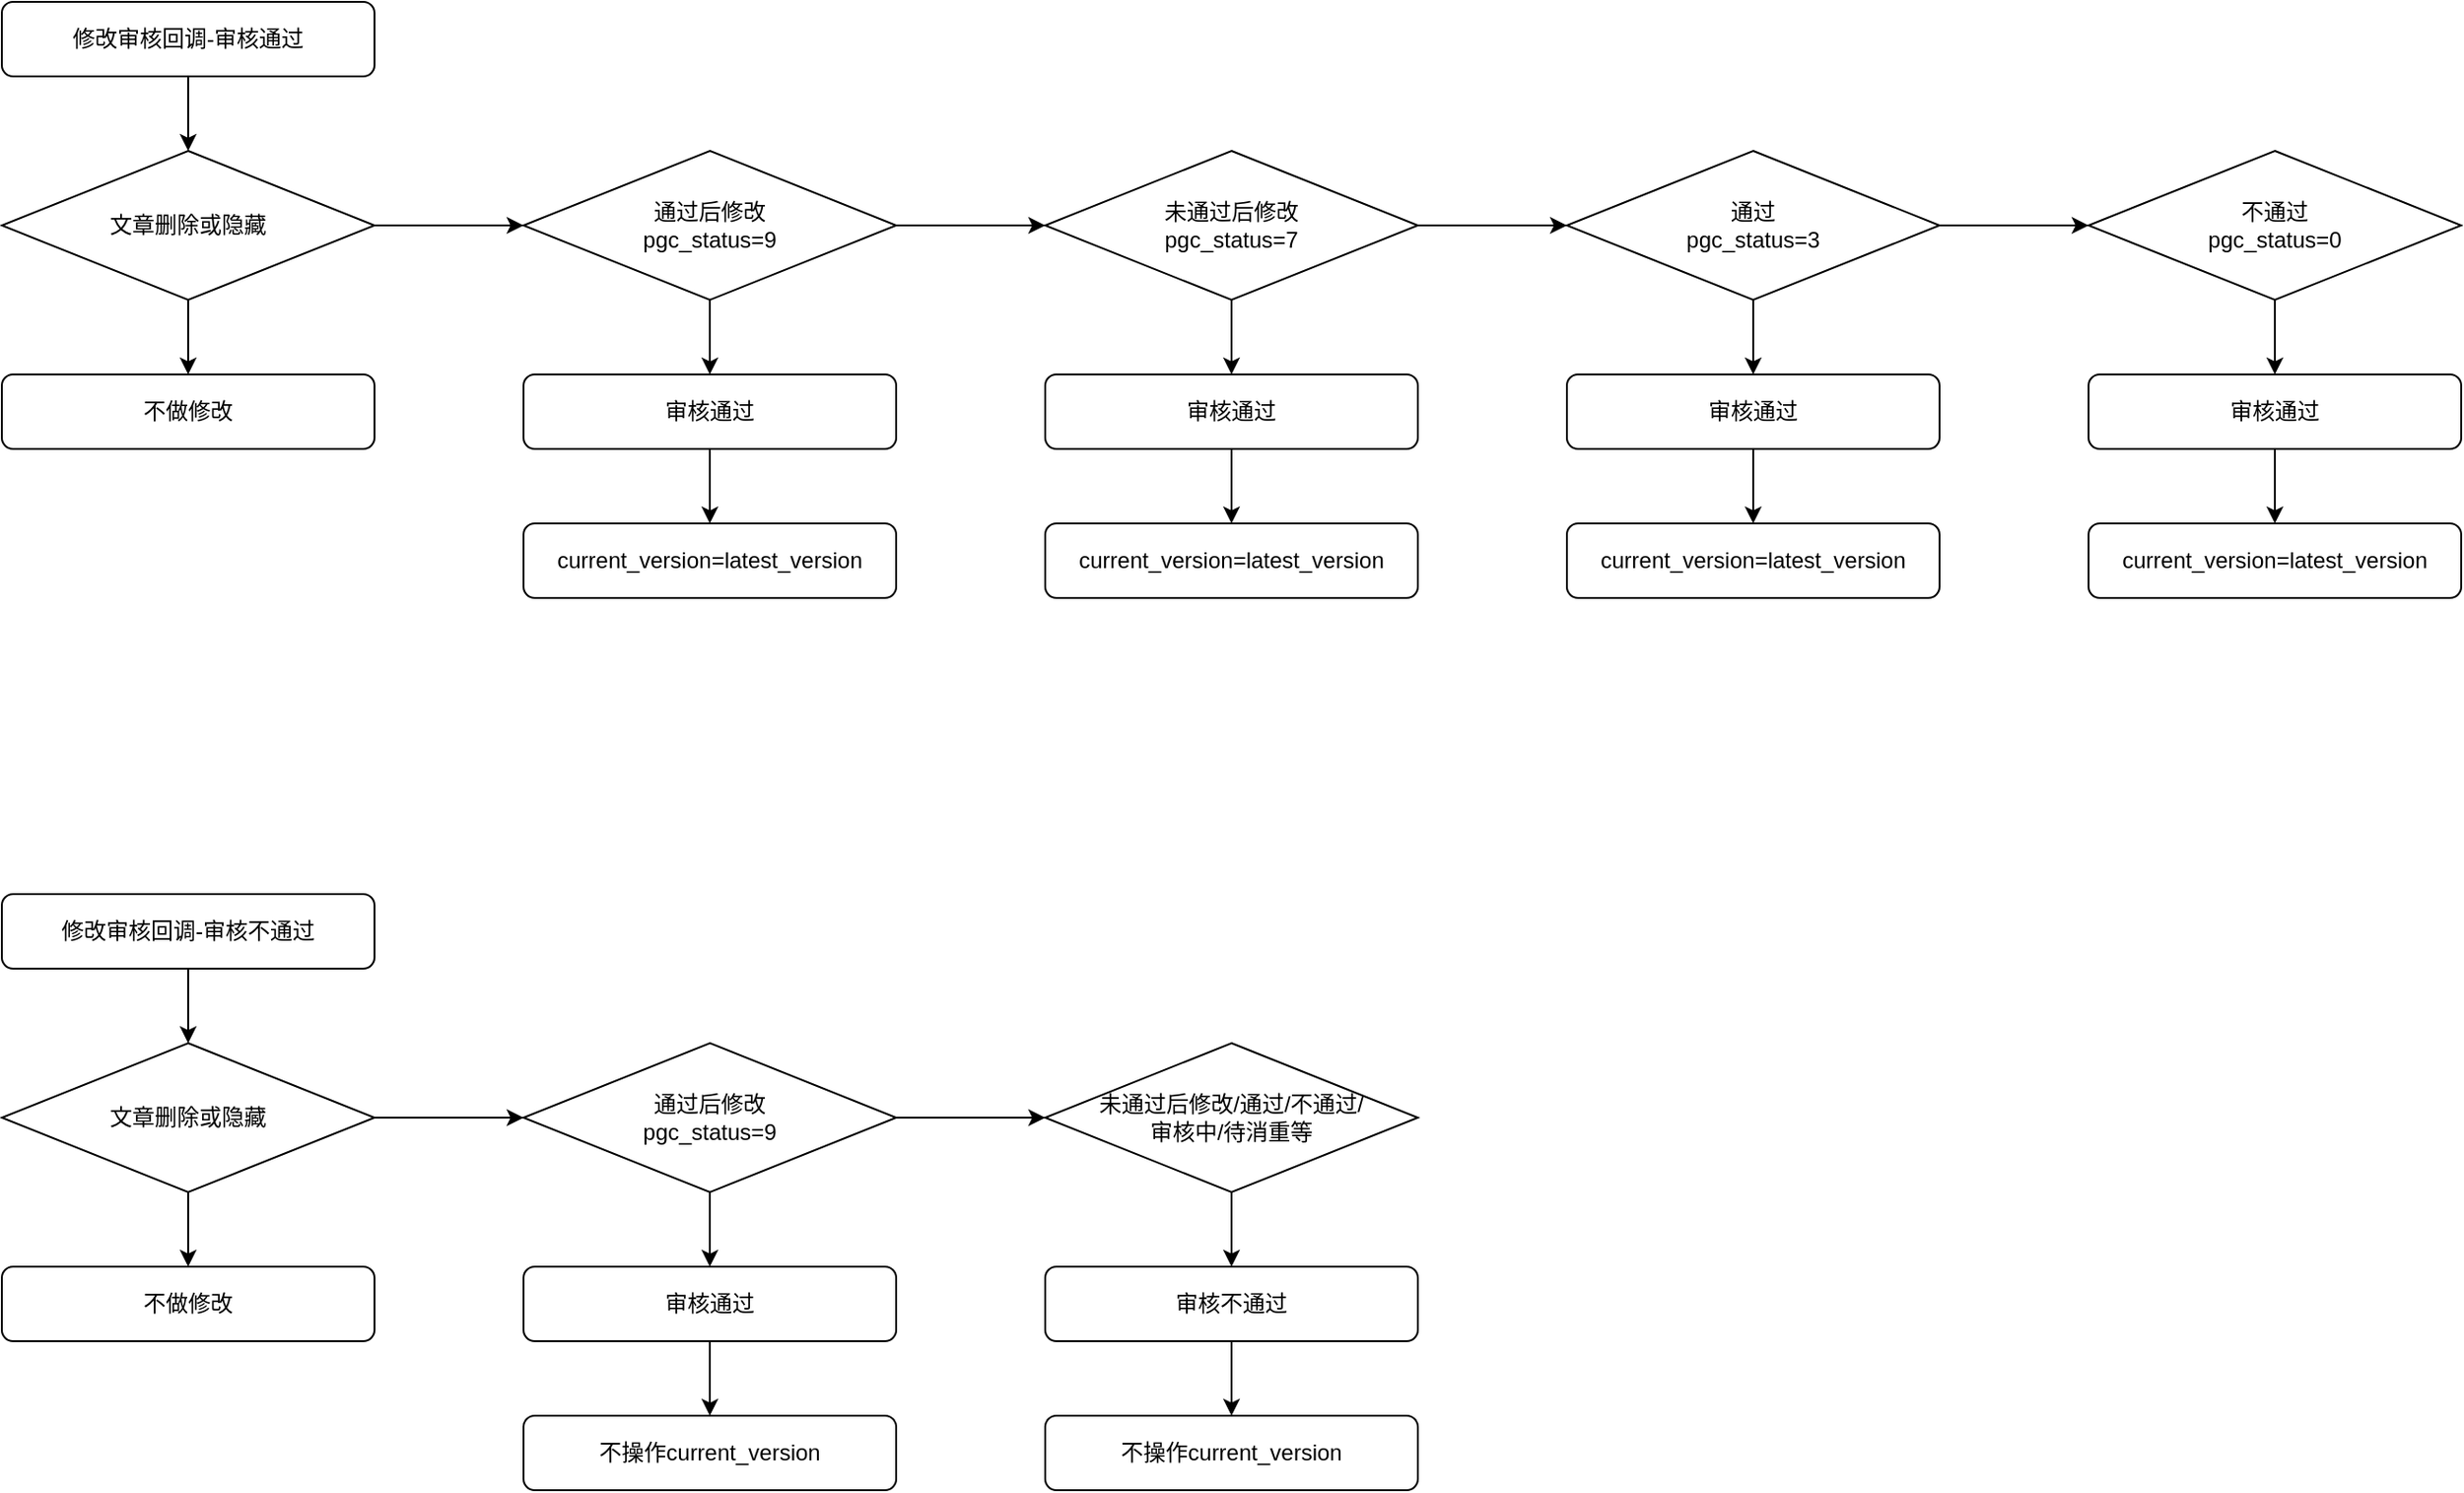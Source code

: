 <mxfile version="12.1.0" type="github" pages="1"><diagram id="XMKfT1-vpSAJ05mUHqn8" name="Page-1"><mxGraphModel dx="1426" dy="793" grid="0" gridSize="10" guides="1" tooltips="1" connect="1" arrows="1" fold="1" page="1" pageScale="1" pageWidth="3300" pageHeight="2339" math="0" shadow="0"><root><mxCell id="0"/><mxCell id="1" parent="0"/><mxCell id="g-xaUP73s8q4Mh_ClV-9-68" style="edgeStyle=orthogonalEdgeStyle;rounded=0;orthogonalLoop=1;jettySize=auto;html=1;entryX=0.5;entryY=0;entryDx=0;entryDy=0;" edge="1" parent="1" source="g-xaUP73s8q4Mh_ClV-9-3" target="g-xaUP73s8q4Mh_ClV-9-66"><mxGeometry relative="1" as="geometry"/></mxCell><mxCell id="g-xaUP73s8q4Mh_ClV-9-3" value="&lt;span style=&quot;white-space: normal&quot;&gt;修改审核回调-审核通过&lt;/span&gt;" style="rounded=1;whiteSpace=wrap;html=1;" vertex="1" parent="1"><mxGeometry x="320" y="120" width="200" height="40" as="geometry"/></mxCell><mxCell id="g-xaUP73s8q4Mh_ClV-9-9" style="edgeStyle=orthogonalEdgeStyle;rounded=0;orthogonalLoop=1;jettySize=auto;html=1;entryX=0.5;entryY=0;entryDx=0;entryDy=0;" edge="1" parent="1" source="g-xaUP73s8q4Mh_ClV-9-6" target="g-xaUP73s8q4Mh_ClV-9-8"><mxGeometry relative="1" as="geometry"/></mxCell><mxCell id="g-xaUP73s8q4Mh_ClV-9-17" style="edgeStyle=orthogonalEdgeStyle;rounded=0;orthogonalLoop=1;jettySize=auto;html=1;entryX=0;entryY=0.5;entryDx=0;entryDy=0;" edge="1" parent="1" source="g-xaUP73s8q4Mh_ClV-9-6" target="g-xaUP73s8q4Mh_ClV-9-11"><mxGeometry relative="1" as="geometry"/></mxCell><mxCell id="g-xaUP73s8q4Mh_ClV-9-6" value="通过后修改&lt;br&gt;pgc_status=9" style="rhombus;whiteSpace=wrap;html=1;" vertex="1" parent="1"><mxGeometry x="600" y="200" width="200" height="80" as="geometry"/></mxCell><mxCell id="g-xaUP73s8q4Mh_ClV-9-14" style="edgeStyle=orthogonalEdgeStyle;rounded=0;orthogonalLoop=1;jettySize=auto;html=1;entryX=0.5;entryY=0;entryDx=0;entryDy=0;" edge="1" parent="1" source="g-xaUP73s8q4Mh_ClV-9-8" target="g-xaUP73s8q4Mh_ClV-9-10"><mxGeometry relative="1" as="geometry"/></mxCell><mxCell id="g-xaUP73s8q4Mh_ClV-9-8" value="审核通过" style="rounded=1;whiteSpace=wrap;html=1;" vertex="1" parent="1"><mxGeometry x="600" y="320" width="200" height="40" as="geometry"/></mxCell><mxCell id="g-xaUP73s8q4Mh_ClV-9-10" value="current_version=latest_version" style="rounded=1;whiteSpace=wrap;html=1;" vertex="1" parent="1"><mxGeometry x="600" y="400" width="200" height="40" as="geometry"/></mxCell><mxCell id="g-xaUP73s8q4Mh_ClV-9-15" style="edgeStyle=orthogonalEdgeStyle;rounded=0;orthogonalLoop=1;jettySize=auto;html=1;entryX=0.5;entryY=0;entryDx=0;entryDy=0;" edge="1" parent="1" source="g-xaUP73s8q4Mh_ClV-9-11" target="g-xaUP73s8q4Mh_ClV-9-12"><mxGeometry relative="1" as="geometry"/></mxCell><mxCell id="g-xaUP73s8q4Mh_ClV-9-24" style="edgeStyle=orthogonalEdgeStyle;rounded=0;orthogonalLoop=1;jettySize=auto;html=1;entryX=0;entryY=0.5;entryDx=0;entryDy=0;" edge="1" parent="1" source="g-xaUP73s8q4Mh_ClV-9-11" target="g-xaUP73s8q4Mh_ClV-9-18"><mxGeometry relative="1" as="geometry"/></mxCell><mxCell id="g-xaUP73s8q4Mh_ClV-9-11" value="未通过后修改&lt;br&gt;pgc_status=7" style="rhombus;whiteSpace=wrap;html=1;" vertex="1" parent="1"><mxGeometry x="880" y="200" width="200" height="80" as="geometry"/></mxCell><mxCell id="g-xaUP73s8q4Mh_ClV-9-16" style="edgeStyle=orthogonalEdgeStyle;rounded=0;orthogonalLoop=1;jettySize=auto;html=1;entryX=0.5;entryY=0;entryDx=0;entryDy=0;" edge="1" parent="1" source="g-xaUP73s8q4Mh_ClV-9-12" target="g-xaUP73s8q4Mh_ClV-9-13"><mxGeometry relative="1" as="geometry"/></mxCell><mxCell id="g-xaUP73s8q4Mh_ClV-9-12" value="审核通过" style="rounded=1;whiteSpace=wrap;html=1;" vertex="1" parent="1"><mxGeometry x="880" y="320" width="200" height="40" as="geometry"/></mxCell><mxCell id="g-xaUP73s8q4Mh_ClV-9-13" value="current_version=latest_version" style="rounded=1;whiteSpace=wrap;html=1;" vertex="1" parent="1"><mxGeometry x="880" y="400" width="200" height="40" as="geometry"/></mxCell><mxCell id="g-xaUP73s8q4Mh_ClV-9-21" style="edgeStyle=orthogonalEdgeStyle;rounded=0;orthogonalLoop=1;jettySize=auto;html=1;" edge="1" parent="1" source="g-xaUP73s8q4Mh_ClV-9-18" target="g-xaUP73s8q4Mh_ClV-9-19"><mxGeometry relative="1" as="geometry"/></mxCell><mxCell id="g-xaUP73s8q4Mh_ClV-9-26" style="edgeStyle=orthogonalEdgeStyle;rounded=0;orthogonalLoop=1;jettySize=auto;html=1;entryX=0;entryY=0.5;entryDx=0;entryDy=0;" edge="1" parent="1" source="g-xaUP73s8q4Mh_ClV-9-18" target="g-xaUP73s8q4Mh_ClV-9-25"><mxGeometry relative="1" as="geometry"/></mxCell><mxCell id="g-xaUP73s8q4Mh_ClV-9-18" value="通过&lt;br&gt;pgc_status=3" style="rhombus;whiteSpace=wrap;html=1;" vertex="1" parent="1"><mxGeometry x="1160" y="200" width="200" height="80" as="geometry"/></mxCell><mxCell id="g-xaUP73s8q4Mh_ClV-9-22" style="edgeStyle=orthogonalEdgeStyle;rounded=0;orthogonalLoop=1;jettySize=auto;html=1;entryX=0.5;entryY=0;entryDx=0;entryDy=0;" edge="1" parent="1" source="g-xaUP73s8q4Mh_ClV-9-19" target="g-xaUP73s8q4Mh_ClV-9-20"><mxGeometry relative="1" as="geometry"/></mxCell><mxCell id="g-xaUP73s8q4Mh_ClV-9-19" value="审核通过" style="rounded=1;whiteSpace=wrap;html=1;" vertex="1" parent="1"><mxGeometry x="1160" y="320" width="200" height="40" as="geometry"/></mxCell><mxCell id="g-xaUP73s8q4Mh_ClV-9-20" value="current_version=latest_version" style="rounded=1;whiteSpace=wrap;html=1;" vertex="1" parent="1"><mxGeometry x="1160" y="400" width="200" height="40" as="geometry"/></mxCell><mxCell id="g-xaUP73s8q4Mh_ClV-9-28" style="edgeStyle=orthogonalEdgeStyle;rounded=0;orthogonalLoop=1;jettySize=auto;html=1;" edge="1" parent="1" source="g-xaUP73s8q4Mh_ClV-9-25" target="g-xaUP73s8q4Mh_ClV-9-27"><mxGeometry relative="1" as="geometry"/></mxCell><mxCell id="g-xaUP73s8q4Mh_ClV-9-25" value="不通过&lt;br&gt;pgc_status=0" style="rhombus;whiteSpace=wrap;html=1;" vertex="1" parent="1"><mxGeometry x="1440" y="200" width="200" height="80" as="geometry"/></mxCell><mxCell id="g-xaUP73s8q4Mh_ClV-9-30" style="edgeStyle=orthogonalEdgeStyle;rounded=0;orthogonalLoop=1;jettySize=auto;html=1;entryX=0.5;entryY=0;entryDx=0;entryDy=0;" edge="1" parent="1" source="g-xaUP73s8q4Mh_ClV-9-27" target="g-xaUP73s8q4Mh_ClV-9-29"><mxGeometry relative="1" as="geometry"/></mxCell><mxCell id="g-xaUP73s8q4Mh_ClV-9-27" value="审核通过" style="rounded=1;whiteSpace=wrap;html=1;" vertex="1" parent="1"><mxGeometry x="1440" y="320" width="200" height="40" as="geometry"/></mxCell><mxCell id="g-xaUP73s8q4Mh_ClV-9-29" value="current_version=latest_version" style="rounded=1;whiteSpace=wrap;html=1;" vertex="1" parent="1"><mxGeometry x="1440" y="400" width="200" height="40" as="geometry"/></mxCell><mxCell id="g-xaUP73s8q4Mh_ClV-9-31" style="edgeStyle=orthogonalEdgeStyle;rounded=0;orthogonalLoop=1;jettySize=auto;html=1;entryX=0.5;entryY=0;entryDx=0;entryDy=0;" edge="1" parent="1" source="g-xaUP73s8q4Mh_ClV-9-32" target="g-xaUP73s8q4Mh_ClV-9-35"><mxGeometry relative="1" as="geometry"/></mxCell><mxCell id="g-xaUP73s8q4Mh_ClV-9-32" value="&lt;span style=&quot;white-space: normal&quot;&gt;修改审核回调-审核不通过&lt;/span&gt;" style="rounded=1;whiteSpace=wrap;html=1;" vertex="1" parent="1"><mxGeometry x="320" y="599" width="200" height="40" as="geometry"/></mxCell><mxCell id="g-xaUP73s8q4Mh_ClV-9-33" style="edgeStyle=orthogonalEdgeStyle;rounded=0;orthogonalLoop=1;jettySize=auto;html=1;entryX=0.5;entryY=0;entryDx=0;entryDy=0;" edge="1" parent="1" source="g-xaUP73s8q4Mh_ClV-9-35" target="g-xaUP73s8q4Mh_ClV-9-37"><mxGeometry relative="1" as="geometry"/></mxCell><mxCell id="g-xaUP73s8q4Mh_ClV-9-62" style="edgeStyle=orthogonalEdgeStyle;rounded=0;orthogonalLoop=1;jettySize=auto;html=1;entryX=0;entryY=0.5;entryDx=0;entryDy=0;" edge="1" parent="1" source="g-xaUP73s8q4Mh_ClV-9-35" target="g-xaUP73s8q4Mh_ClV-9-57"><mxGeometry relative="1" as="geometry"/></mxCell><mxCell id="g-xaUP73s8q4Mh_ClV-9-35" value="文章删除或隐藏" style="rhombus;whiteSpace=wrap;html=1;" vertex="1" parent="1"><mxGeometry x="320" y="679" width="200" height="80" as="geometry"/></mxCell><mxCell id="g-xaUP73s8q4Mh_ClV-9-37" value="不做修改" style="rounded=1;whiteSpace=wrap;html=1;" vertex="1" parent="1"><mxGeometry x="320" y="799" width="200" height="40" as="geometry"/></mxCell><mxCell id="g-xaUP73s8q4Mh_ClV-9-39" style="edgeStyle=orthogonalEdgeStyle;rounded=0;orthogonalLoop=1;jettySize=auto;html=1;entryX=0.5;entryY=0;entryDx=0;entryDy=0;" edge="1" parent="1" source="g-xaUP73s8q4Mh_ClV-9-41" target="g-xaUP73s8q4Mh_ClV-9-43"><mxGeometry relative="1" as="geometry"/></mxCell><mxCell id="g-xaUP73s8q4Mh_ClV-9-41" value="未通过后修改/通过/不通过/&lt;br&gt;审核中/待消重等" style="rhombus;whiteSpace=wrap;html=1;" vertex="1" parent="1"><mxGeometry x="880" y="679" width="200" height="80" as="geometry"/></mxCell><mxCell id="g-xaUP73s8q4Mh_ClV-9-42" style="edgeStyle=orthogonalEdgeStyle;rounded=0;orthogonalLoop=1;jettySize=auto;html=1;entryX=0.5;entryY=0;entryDx=0;entryDy=0;" edge="1" parent="1" source="g-xaUP73s8q4Mh_ClV-9-43" target="g-xaUP73s8q4Mh_ClV-9-44"><mxGeometry relative="1" as="geometry"/></mxCell><mxCell id="g-xaUP73s8q4Mh_ClV-9-43" value="审核不通过" style="rounded=1;whiteSpace=wrap;html=1;" vertex="1" parent="1"><mxGeometry x="880" y="799" width="200" height="40" as="geometry"/></mxCell><mxCell id="g-xaUP73s8q4Mh_ClV-9-44" value="不操作current_version" style="rounded=1;whiteSpace=wrap;html=1;" vertex="1" parent="1"><mxGeometry x="880" y="879" width="200" height="40" as="geometry"/></mxCell><mxCell id="g-xaUP73s8q4Mh_ClV-9-56" style="edgeStyle=orthogonalEdgeStyle;rounded=0;orthogonalLoop=1;jettySize=auto;html=1;entryX=0.5;entryY=0;entryDx=0;entryDy=0;" edge="1" parent="1" source="g-xaUP73s8q4Mh_ClV-9-57" target="g-xaUP73s8q4Mh_ClV-9-59"><mxGeometry relative="1" as="geometry"/></mxCell><mxCell id="g-xaUP73s8q4Mh_ClV-9-64" style="edgeStyle=orthogonalEdgeStyle;rounded=0;orthogonalLoop=1;jettySize=auto;html=1;entryX=0;entryY=0.5;entryDx=0;entryDy=0;" edge="1" parent="1" source="g-xaUP73s8q4Mh_ClV-9-57" target="g-xaUP73s8q4Mh_ClV-9-41"><mxGeometry relative="1" as="geometry"/></mxCell><mxCell id="g-xaUP73s8q4Mh_ClV-9-57" value="通过后修改&lt;br&gt;pgc_status=9" style="rhombus;whiteSpace=wrap;html=1;" vertex="1" parent="1"><mxGeometry x="600" y="679" width="200" height="80" as="geometry"/></mxCell><mxCell id="g-xaUP73s8q4Mh_ClV-9-58" style="edgeStyle=orthogonalEdgeStyle;rounded=0;orthogonalLoop=1;jettySize=auto;html=1;entryX=0.5;entryY=0;entryDx=0;entryDy=0;" edge="1" parent="1" source="g-xaUP73s8q4Mh_ClV-9-59" target="g-xaUP73s8q4Mh_ClV-9-60"><mxGeometry relative="1" as="geometry"/></mxCell><mxCell id="g-xaUP73s8q4Mh_ClV-9-59" value="审核通过" style="rounded=1;whiteSpace=wrap;html=1;" vertex="1" parent="1"><mxGeometry x="600" y="799" width="200" height="40" as="geometry"/></mxCell><mxCell id="g-xaUP73s8q4Mh_ClV-9-60" value="不操作current_version" style="rounded=1;whiteSpace=wrap;html=1;" vertex="1" parent="1"><mxGeometry x="600" y="879" width="200" height="40" as="geometry"/></mxCell><mxCell id="g-xaUP73s8q4Mh_ClV-9-65" style="edgeStyle=orthogonalEdgeStyle;rounded=0;orthogonalLoop=1;jettySize=auto;html=1;entryX=0.5;entryY=0;entryDx=0;entryDy=0;" edge="1" parent="1" source="g-xaUP73s8q4Mh_ClV-9-66" target="g-xaUP73s8q4Mh_ClV-9-67"><mxGeometry relative="1" as="geometry"/></mxCell><mxCell id="g-xaUP73s8q4Mh_ClV-9-69" style="edgeStyle=orthogonalEdgeStyle;rounded=0;orthogonalLoop=1;jettySize=auto;html=1;entryX=0;entryY=0.5;entryDx=0;entryDy=0;" edge="1" parent="1" source="g-xaUP73s8q4Mh_ClV-9-66" target="g-xaUP73s8q4Mh_ClV-9-6"><mxGeometry relative="1" as="geometry"/></mxCell><mxCell id="g-xaUP73s8q4Mh_ClV-9-66" value="文章删除或隐藏" style="rhombus;whiteSpace=wrap;html=1;" vertex="1" parent="1"><mxGeometry x="320" y="200" width="200" height="80" as="geometry"/></mxCell><mxCell id="g-xaUP73s8q4Mh_ClV-9-67" value="不做修改" style="rounded=1;whiteSpace=wrap;html=1;" vertex="1" parent="1"><mxGeometry x="320" y="320" width="200" height="40" as="geometry"/></mxCell></root></mxGraphModel></diagram></mxfile>